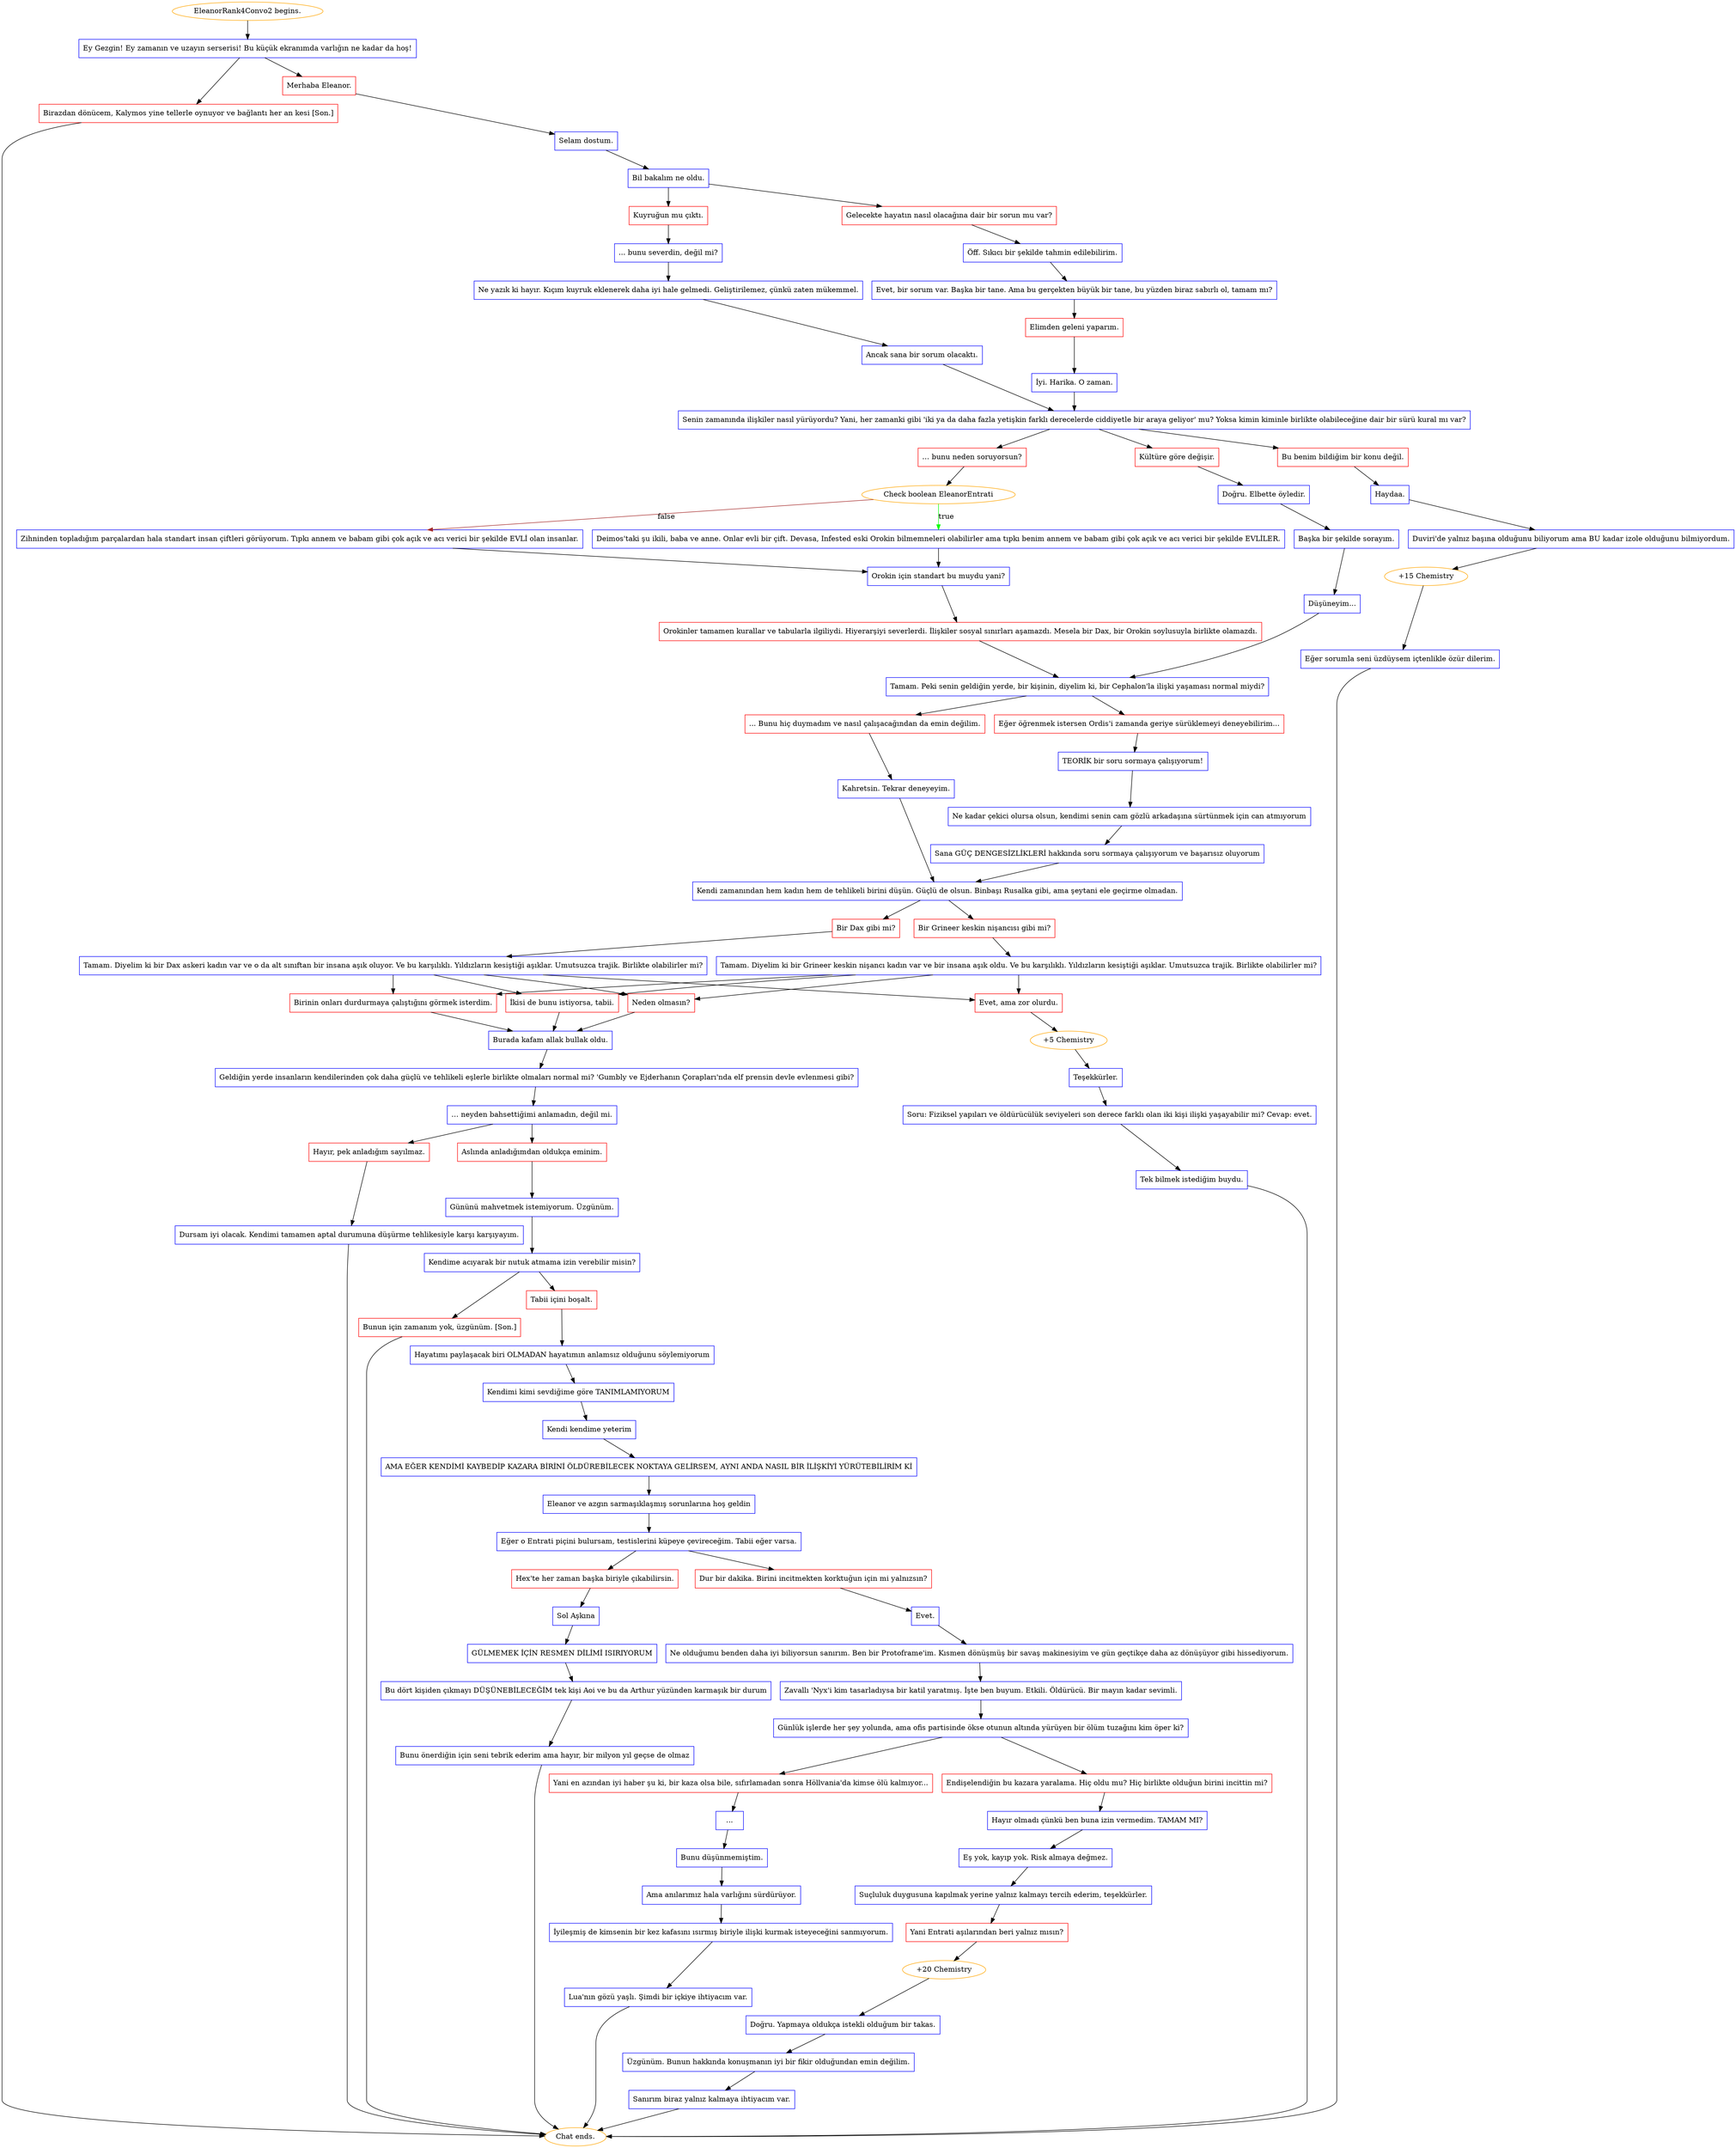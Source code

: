 digraph {
	"EleanorRank4Convo2 begins." [color=orange];
		"EleanorRank4Convo2 begins." -> j3952236747;
	j3952236747 [label="Ey Gezgin! Ey zamanın ve uzayın serserisi! Bu küçük ekranımda varlığın ne kadar da hoş!",shape=box,color=blue];
		j3952236747 -> j921316692;
		j3952236747 -> j2281572291;
	j921316692 [label="Merhaba Eleanor.",shape=box,color=red];
		j921316692 -> j2092625040;
	j2281572291 [label="Birazdan dönücem, Kalymos yine tellerle oynuyor ve bağlantı her an kesi [Son.]",shape=box,color=red];
		j2281572291 -> "Chat ends.";
	j2092625040 [label="Selam dostum.",shape=box,color=blue];
		j2092625040 -> j4001698477;
	"Chat ends." [color=orange];
	j4001698477 [label="Bil bakalım ne oldu.",shape=box,color=blue];
		j4001698477 -> j4066093398;
		j4001698477 -> j529555446;
	j4066093398 [label="Gelecekte hayatın nasıl olacağına dair bir sorun mu var?",shape=box,color=red];
		j4066093398 -> j3343751614;
	j529555446 [label="Kuyruğun mu çıktı.",shape=box,color=red];
		j529555446 -> j531383627;
	j3343751614 [label="Öff. Sıkıcı bir şekilde tahmin edilebilirim.",shape=box,color=blue];
		j3343751614 -> j160258700;
	j531383627 [label="... bunu severdin, değil mi?",shape=box,color=blue];
		j531383627 -> j3377515117;
	j160258700 [label="Evet, bir sorum var. Başka bir tane. Ama bu gerçekten büyük bir tane, bu yüzden biraz sabırlı ol, tamam mı?",shape=box,color=blue];
		j160258700 -> j1984153962;
	j3377515117 [label="Ne yazık ki hayır. Kıçım kuyruk eklenerek daha iyi hale gelmedi. Geliştirilemez, çünkü zaten mükemmel.",shape=box,color=blue];
		j3377515117 -> j4204698615;
	j1984153962 [label="Elimden geleni yaparım.",shape=box,color=red];
		j1984153962 -> j4121291259;
	j4204698615 [label="Ancak sana bir sorum olacaktı.",shape=box,color=blue];
		j4204698615 -> j1522894593;
	j4121291259 [label="İyi. Harika. O zaman.",shape=box,color=blue];
		j4121291259 -> j1522894593;
	j1522894593 [label="Senin zamanında ilişkiler nasıl yürüyordu? Yani, her zamanki gibi 'iki ya da daha fazla yetişkin farklı derecelerde ciddiyetle bir araya geliyor' mu? Yoksa kimin kiminle birlikte olabileceğine dair bir sürü kural mı var?",shape=box,color=blue];
		j1522894593 -> j1535099780;
		j1522894593 -> j3695671315;
		j1522894593 -> j40917437;
	j1535099780 [label="Bu benim bildiğim bir konu değil.",shape=box,color=red];
		j1535099780 -> j3781624031;
	j3695671315 [label="Kültüre göre değişir.",shape=box,color=red];
		j3695671315 -> j3107711378;
	j40917437 [label="… bunu neden soruyorsun?",shape=box,color=red];
		j40917437 -> j614221672;
	j3781624031 [label="Haydaa.",shape=box,color=blue];
		j3781624031 -> j1426212403;
	j3107711378 [label="Doğru. Elbette öyledir.",shape=box,color=blue];
		j3107711378 -> j1375087145;
	j614221672 [label="Check boolean EleanorEntrati",color=orange];
		j614221672 -> j116985120 [label=true,color=green];
		j614221672 -> j3460108303 [label=false,color=brown];
	j1426212403 [label="Duviri'de yalnız başına olduğunu biliyorum ama BU kadar izole olduğunu bilmiyordum.",shape=box,color=blue];
		j1426212403 -> j2319931501;
	j1375087145 [label="Başka bir şekilde sorayım.",shape=box,color=blue];
		j1375087145 -> j3897071675;
	j116985120 [label="Deimos'taki şu ikili, baba ve anne. Onlar evli bir çift. Devasa, Infested eski Orokin bilmemneleri olabilirler ama tıpkı benim annem ve babam gibi çok açık ve acı verici bir şekilde EVLİLER.",shape=box,color=blue];
		j116985120 -> j1174210374;
	j3460108303 [label="Zihninden topladığım parçalardan hala standart insan çiftleri görüyorum. Tıpkı annem ve babam gibi çok açık ve acı verici bir şekilde EVLİ olan insanlar.",shape=box,color=blue];
		j3460108303 -> j1174210374;
	j2319931501 [label="+15 Chemistry",color=orange];
		j2319931501 -> j769737672;
	j3897071675 [label="Düşüneyim...",shape=box,color=blue];
		j3897071675 -> j1276153873;
	j1174210374 [label="Orokin için standart bu muydu yani?",shape=box,color=blue];
		j1174210374 -> j2419076954;
	j769737672 [label="Eğer sorumla seni üzdüysem içtenlikle özür dilerim.",shape=box,color=blue];
		j769737672 -> "Chat ends.";
	j1276153873 [label="Tamam. Peki senin geldiğin yerde, bir kişinin, diyelim ki, bir Cephalon'la ilişki yaşaması normal miydi?",shape=box,color=blue];
		j1276153873 -> j2603567663;
		j1276153873 -> j3775698258;
	j2419076954 [label="Orokinler tamamen kurallar ve tabularla ilgiliydi. Hiyerarşiyi severlerdi. İlişkiler sosyal sınırları aşamazdı. Mesela bir Dax, bir Orokin soylusuyla birlikte olamazdı.",shape=box,color=red];
		j2419076954 -> j1276153873;
	j2603567663 [label="Eğer öğrenmek istersen Ordis'i zamanda geriye sürüklemeyi deneyebilirim...",shape=box,color=red];
		j2603567663 -> j3536229066;
	j3775698258 [label="... Bunu hiç duymadım ve nasıl çalışacağından da emin değilim.",shape=box,color=red];
		j3775698258 -> j3555736304;
	j3536229066 [label="TEORİK bir soru sormaya çalışıyorum!",shape=box,color=blue];
		j3536229066 -> j3835074032;
	j3555736304 [label="Kahretsin. Tekrar deneyeyim.",shape=box,color=blue];
		j3555736304 -> j3532138777;
	j3835074032 [label="Ne kadar çekici olursa olsun, kendimi senin cam gözlü arkadaşına sürtünmek için can atmıyorum",shape=box,color=blue];
		j3835074032 -> j3668730866;
	j3532138777 [label="Kendi zamanından hem kadın hem de tehlikeli birini düşün. Güçlü de olsun. Binbaşı Rusalka gibi, ama şeytani ele geçirme olmadan.",shape=box,color=blue];
		j3532138777 -> j1973450407;
		j3532138777 -> j26285974;
	j3668730866 [label="Sana GÜÇ DENGESİZLİKLERİ hakkında soru sormaya çalışıyorum ve başarısız oluyorum",shape=box,color=blue];
		j3668730866 -> j3532138777;
	j1973450407 [label="Bir Grineer keskin nişancısı gibi mi?",shape=box,color=red];
		j1973450407 -> j111604805;
	j26285974 [label="Bir Dax gibi mi?",shape=box,color=red];
		j26285974 -> j3944666149;
	j111604805 [label="Tamam. Diyelim ki bir Grineer keskin nişancı kadın var ve bir insana aşık oldu. Ve bu karşılıklı. Yıldızların kesiştiği aşıklar. Umutsuzca trajik. Birlikte olabilirler mi?",shape=box,color=blue];
		j111604805 -> j3235342138;
		j111604805 -> j1779390778;
		j111604805 -> j3177373866;
		j111604805 -> j1804811125;
	j3944666149 [label="Tamam. Diyelim ki bir Dax askeri kadın var ve o da alt sınıftan bir insana aşık oluyor. Ve bu karşılıklı. Yıldızların kesiştiği aşıklar. Umutsuzca trajik. Birlikte olabilirler mi?",shape=box,color=blue];
		j3944666149 -> j3235342138;
		j3944666149 -> j1779390778;
		j3944666149 -> j3177373866;
		j3944666149 -> j1804811125;
	j3235342138 [label="İkisi de bunu istiyorsa, tabii.",shape=box,color=red];
		j3235342138 -> j2199172160;
	j1779390778 [label="Neden olmasın?",shape=box,color=red];
		j1779390778 -> j2199172160;
	j3177373866 [label="Birinin onları durdurmaya çalıştığını görmek isterdim.",shape=box,color=red];
		j3177373866 -> j2199172160;
	j1804811125 [label="Evet, ama zor olurdu.",shape=box,color=red];
		j1804811125 -> j4167708589;
	j2199172160 [label="Burada kafam allak bullak oldu.",shape=box,color=blue];
		j2199172160 -> j2335894392;
	j4167708589 [label="+5 Chemistry",color=orange];
		j4167708589 -> j2172353125;
	j2335894392 [label="Geldiğin yerde insanların kendilerinden çok daha güçlü ve tehlikeli eşlerle birlikte olmaları normal mi? 'Gumbly ve Ejderhanın Çorapları'nda elf prensin devle evlenmesi gibi?",shape=box,color=blue];
		j2335894392 -> j3760963539;
	j2172353125 [label="Teşekkürler.",shape=box,color=blue];
		j2172353125 -> j2526638252;
	j3760963539 [label="… neyden bahsettiğimi anlamadın, değil mi.",shape=box,color=blue];
		j3760963539 -> j3886985119;
		j3760963539 -> j2452816997;
	j2526638252 [label="Soru: Fiziksel yapıları ve öldürücülük seviyeleri son derece farklı olan iki kişi ilişki yaşayabilir mi? Cevap: evet.",shape=box,color=blue];
		j2526638252 -> j986463813;
	j3886985119 [label="Aslında anladığımdan oldukça eminim.",shape=box,color=red];
		j3886985119 -> j1625665695;
	j2452816997 [label="Hayır, pek anladığım sayılmaz.",shape=box,color=red];
		j2452816997 -> j1516801150;
	j986463813 [label="Tek bilmek istediğim buydu.",shape=box,color=blue];
		j986463813 -> "Chat ends.";
	j1625665695 [label="Gününü mahvetmek istemiyorum. Üzgünüm.",shape=box,color=blue];
		j1625665695 -> j3605584107;
	j1516801150 [label="Dursam iyi olacak. Kendimi tamamen aptal durumuna düşürme tehlikesiyle karşı karşıyayım.",shape=box,color=blue];
		j1516801150 -> "Chat ends.";
	j3605584107 [label="Kendime acıyarak bir nutuk atmama izin verebilir misin?",shape=box,color=blue];
		j3605584107 -> j211719422;
		j3605584107 -> j3687202318;
	j211719422 [label="Tabii içini boşalt.",shape=box,color=red];
		j211719422 -> j3793618541;
	j3687202318 [label="Bunun için zamanım yok, üzgünüm. [Son.]",shape=box,color=red];
		j3687202318 -> "Chat ends.";
	j3793618541 [label="Hayatımı paylaşacak biri OLMADAN hayatımın anlamsız olduğunu söylemiyorum",shape=box,color=blue];
		j3793618541 -> j943757589;
	j943757589 [label="Kendimi kimi sevdiğime göre TANIMLAMIYORUM",shape=box,color=blue];
		j943757589 -> j2527813034;
	j2527813034 [label="Kendi kendime yeterim",shape=box,color=blue];
		j2527813034 -> j1618525745;
	j1618525745 [label="AMA EĞER KENDİMİ KAYBEDİP KAZARA BİRİNİ ÖLDÜREBİLECEK NOKTAYA GELİRSEM, AYNI ANDA NASIL BİR İLİŞKİYİ YÜRÜTEBİLİRİM Kİ",shape=box,color=blue];
		j1618525745 -> j2802930769;
	j2802930769 [label="Eleanor ve azgın sarmaşıklaşmış sorunlarına hoş geldin",shape=box,color=blue];
		j2802930769 -> j1884965833;
	j1884965833 [label="Eğer o Entrati piçini bulursam, testislerini küpeye çevireceğim. Tabii eğer varsa.",shape=box,color=blue];
		j1884965833 -> j3563227568;
		j1884965833 -> j2990710257;
	j3563227568 [label="Hex'te her zaman başka biriyle çıkabilirsin.",shape=box,color=red];
		j3563227568 -> j931969264;
	j2990710257 [label="Dur bir dakika. Birini incitmekten korktuğun için mi yalnızsın?",shape=box,color=red];
		j2990710257 -> j3208427664;
	j931969264 [label="Sol Aşkına",shape=box,color=blue];
		j931969264 -> j3229323313;
	j3208427664 [label="Evet.",shape=box,color=blue];
		j3208427664 -> j894006502;
	j3229323313 [label="GÜLMEMEK İÇİN RESMEN DİLİMİ ISIRIYORUM",shape=box,color=blue];
		j3229323313 -> j3746873727;
	j894006502 [label="Ne olduğumu benden daha iyi biliyorsun sanırım. Ben bir Protoframe'im. Kısmen dönüşmüş bir savaş makinesiyim ve gün geçtikçe daha az dönüşüyor gibi hissediyorum.",shape=box,color=blue];
		j894006502 -> j29709852;
	j3746873727 [label="Bu dört kişiden çıkmayı DÜŞÜNEBİLECEĞİM tek kişi Aoi ve bu da Arthur yüzünden karmaşık bir durum",shape=box,color=blue];
		j3746873727 -> j1314920410;
	j29709852 [label="Zavallı 'Nyx'i kim tasarladıysa bir katil yaratmış. İşte ben buyum. Etkili. Öldürücü. Bir mayın kadar sevimli.",shape=box,color=blue];
		j29709852 -> j1921121530;
	j1314920410 [label="Bunu önerdiğin için seni tebrik ederim ama hayır, bir milyon yıl geçse de olmaz",shape=box,color=blue];
		j1314920410 -> "Chat ends.";
	j1921121530 [label="Günlük işlerde her şey yolunda, ama ofis partisinde ökse otunun altında yürüyen bir ölüm tuzağını kim öper ki?",shape=box,color=blue];
		j1921121530 -> j2450567444;
		j1921121530 -> j1282871502;
	j2450567444 [label="Endişelendiğin bu kazara yaralama. Hiç oldu mu? Hiç birlikte olduğun birini incittin mi?",shape=box,color=red];
		j2450567444 -> j3043873821;
	j1282871502 [label="Yani en azından iyi haber şu ki, bir kaza olsa bile, sıfırlamadan sonra Höllvania'da kimse ölü kalmıyor...",shape=box,color=red];
		j1282871502 -> j311637509;
	j3043873821 [label="Hayır olmadı çünkü ben buna izin vermedim. TAMAM MI?",shape=box,color=blue];
		j3043873821 -> j3088458983;
	j311637509 [label="...",shape=box,color=blue];
		j311637509 -> j649814829;
	j3088458983 [label="Eş yok, kayıp yok. Risk almaya değmez.",shape=box,color=blue];
		j3088458983 -> j2355930339;
	j649814829 [label="Bunu düşünmemiştim.",shape=box,color=blue];
		j649814829 -> j126950587;
	j2355930339 [label="Suçluluk duygusuna kapılmak yerine yalnız kalmayı tercih ederim, teşekkürler.",shape=box,color=blue];
		j2355930339 -> j699608517;
	j126950587 [label="Ama anılarımız hala varlığını sürdürüyor.",shape=box,color=blue];
		j126950587 -> j3179856142;
	j699608517 [label="Yani Entrati aşılarından beri yalnız mısın?",shape=box,color=red];
		j699608517 -> j876960718;
	j3179856142 [label="İyileşmiş de kimsenin bir kez kafasını ısırmış biriyle ilişki kurmak isteyeceğini sanmıyorum.",shape=box,color=blue];
		j3179856142 -> j181359474;
	j876960718 [label="+20 Chemistry",color=orange];
		j876960718 -> j395013864;
	j181359474 [label="Lua'nın gözü yaşlı. Şimdi bir içkiye ihtiyacım var.",shape=box,color=blue];
		j181359474 -> "Chat ends.";
	j395013864 [label="Doğru. Yapmaya oldukça istekli olduğum bir takas.",shape=box,color=blue];
		j395013864 -> j876572878;
	j876572878 [label="Üzgünüm. Bunun hakkında konuşmanın iyi bir fikir olduğundan emin değilim.",shape=box,color=blue];
		j876572878 -> j315130529;
	j315130529 [label="Sanırım biraz yalnız kalmaya ihtiyacım var.",shape=box,color=blue];
		j315130529 -> "Chat ends.";
}
